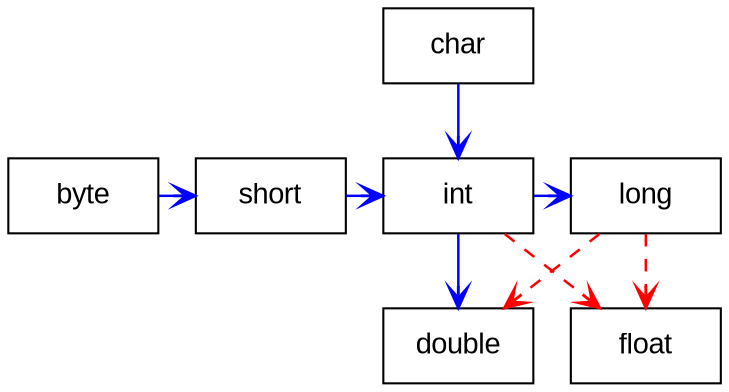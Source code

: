 digraph NumericConversion {
  // rankdir=LR;
  node[shape=box, width=1, fontname="Arial"];

  edge[style=solid, color=blue, arrowhead=vee, penwidth=1.2];
  byte -> short -> int -> long;
  int -> double;
  char -> int;

  edge[style=dashed, color=red];
  int -> float;
  long -> float;
  long -> double;

  { rank=same; byte, short, int, long }
}
